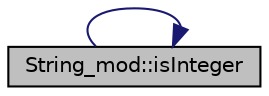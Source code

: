 digraph "String_mod::isInteger"
{
 // LATEX_PDF_SIZE
  edge [fontname="Helvetica",fontsize="10",labelfontname="Helvetica",labelfontsize="10"];
  node [fontname="Helvetica",fontsize="10",shape=record];
  rankdir="LR";
  Node1 [label="String_mod::isInteger",height=0.2,width=0.4,color="black", fillcolor="grey75", style="filled", fontcolor="black",tooltip="Return .true. if the input value is an integer containing only: [\"0\",\"1\",\"2\",\"3\",\"4\",..."];
  Node1 -> Node1 [color="midnightblue",fontsize="10",style="solid",fontname="Helvetica"];
}

